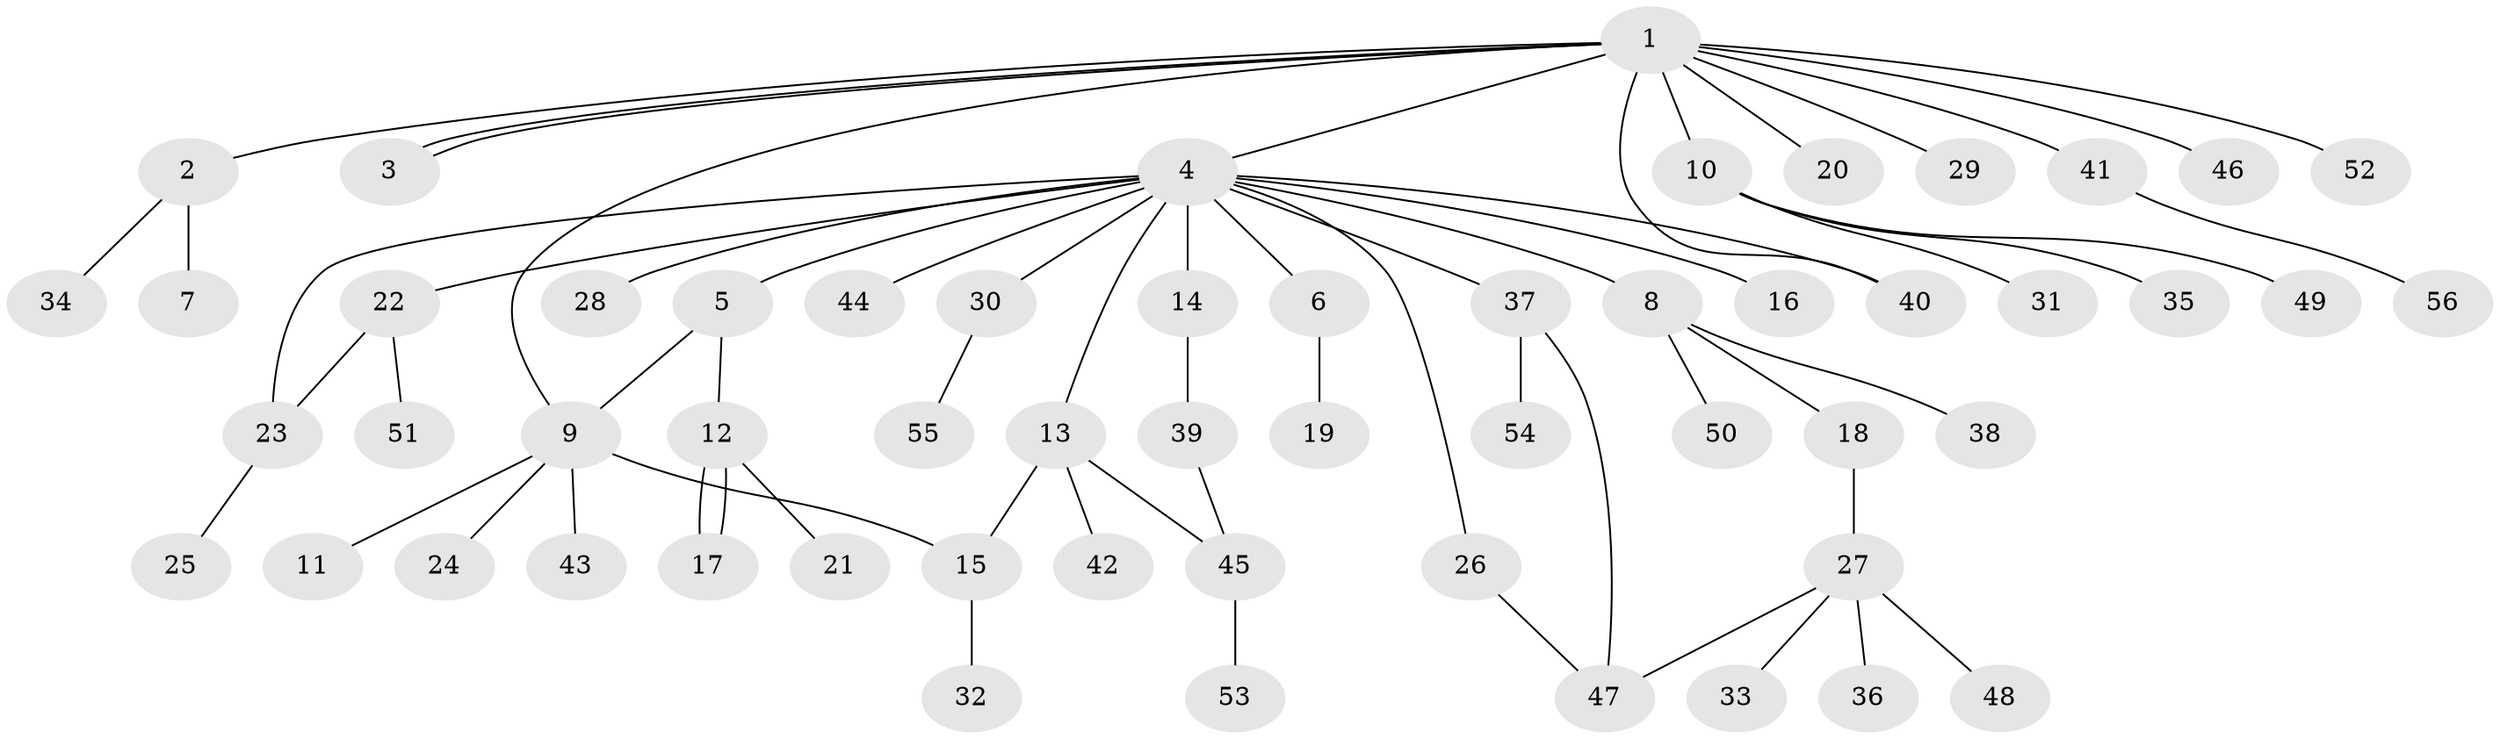 // coarse degree distribution, {3: 0.175, 5: 0.025, 2: 0.2, 1: 0.525, 13: 0.025, 4: 0.025, 10: 0.025}
// Generated by graph-tools (version 1.1) at 2025/36/03/04/25 23:36:45]
// undirected, 56 vertices, 64 edges
graph export_dot {
  node [color=gray90,style=filled];
  1;
  2;
  3;
  4;
  5;
  6;
  7;
  8;
  9;
  10;
  11;
  12;
  13;
  14;
  15;
  16;
  17;
  18;
  19;
  20;
  21;
  22;
  23;
  24;
  25;
  26;
  27;
  28;
  29;
  30;
  31;
  32;
  33;
  34;
  35;
  36;
  37;
  38;
  39;
  40;
  41;
  42;
  43;
  44;
  45;
  46;
  47;
  48;
  49;
  50;
  51;
  52;
  53;
  54;
  55;
  56;
  1 -- 2;
  1 -- 3;
  1 -- 3;
  1 -- 4;
  1 -- 9;
  1 -- 10;
  1 -- 20;
  1 -- 29;
  1 -- 40;
  1 -- 41;
  1 -- 46;
  1 -- 52;
  2 -- 7;
  2 -- 34;
  4 -- 5;
  4 -- 6;
  4 -- 8;
  4 -- 13;
  4 -- 14;
  4 -- 16;
  4 -- 22;
  4 -- 23;
  4 -- 26;
  4 -- 28;
  4 -- 30;
  4 -- 37;
  4 -- 40;
  4 -- 44;
  5 -- 9;
  5 -- 12;
  6 -- 19;
  8 -- 18;
  8 -- 38;
  8 -- 50;
  9 -- 11;
  9 -- 15;
  9 -- 24;
  9 -- 43;
  10 -- 31;
  10 -- 35;
  10 -- 49;
  12 -- 17;
  12 -- 17;
  12 -- 21;
  13 -- 15;
  13 -- 42;
  13 -- 45;
  14 -- 39;
  15 -- 32;
  18 -- 27;
  22 -- 23;
  22 -- 51;
  23 -- 25;
  26 -- 47;
  27 -- 33;
  27 -- 36;
  27 -- 47;
  27 -- 48;
  30 -- 55;
  37 -- 47;
  37 -- 54;
  39 -- 45;
  41 -- 56;
  45 -- 53;
}
